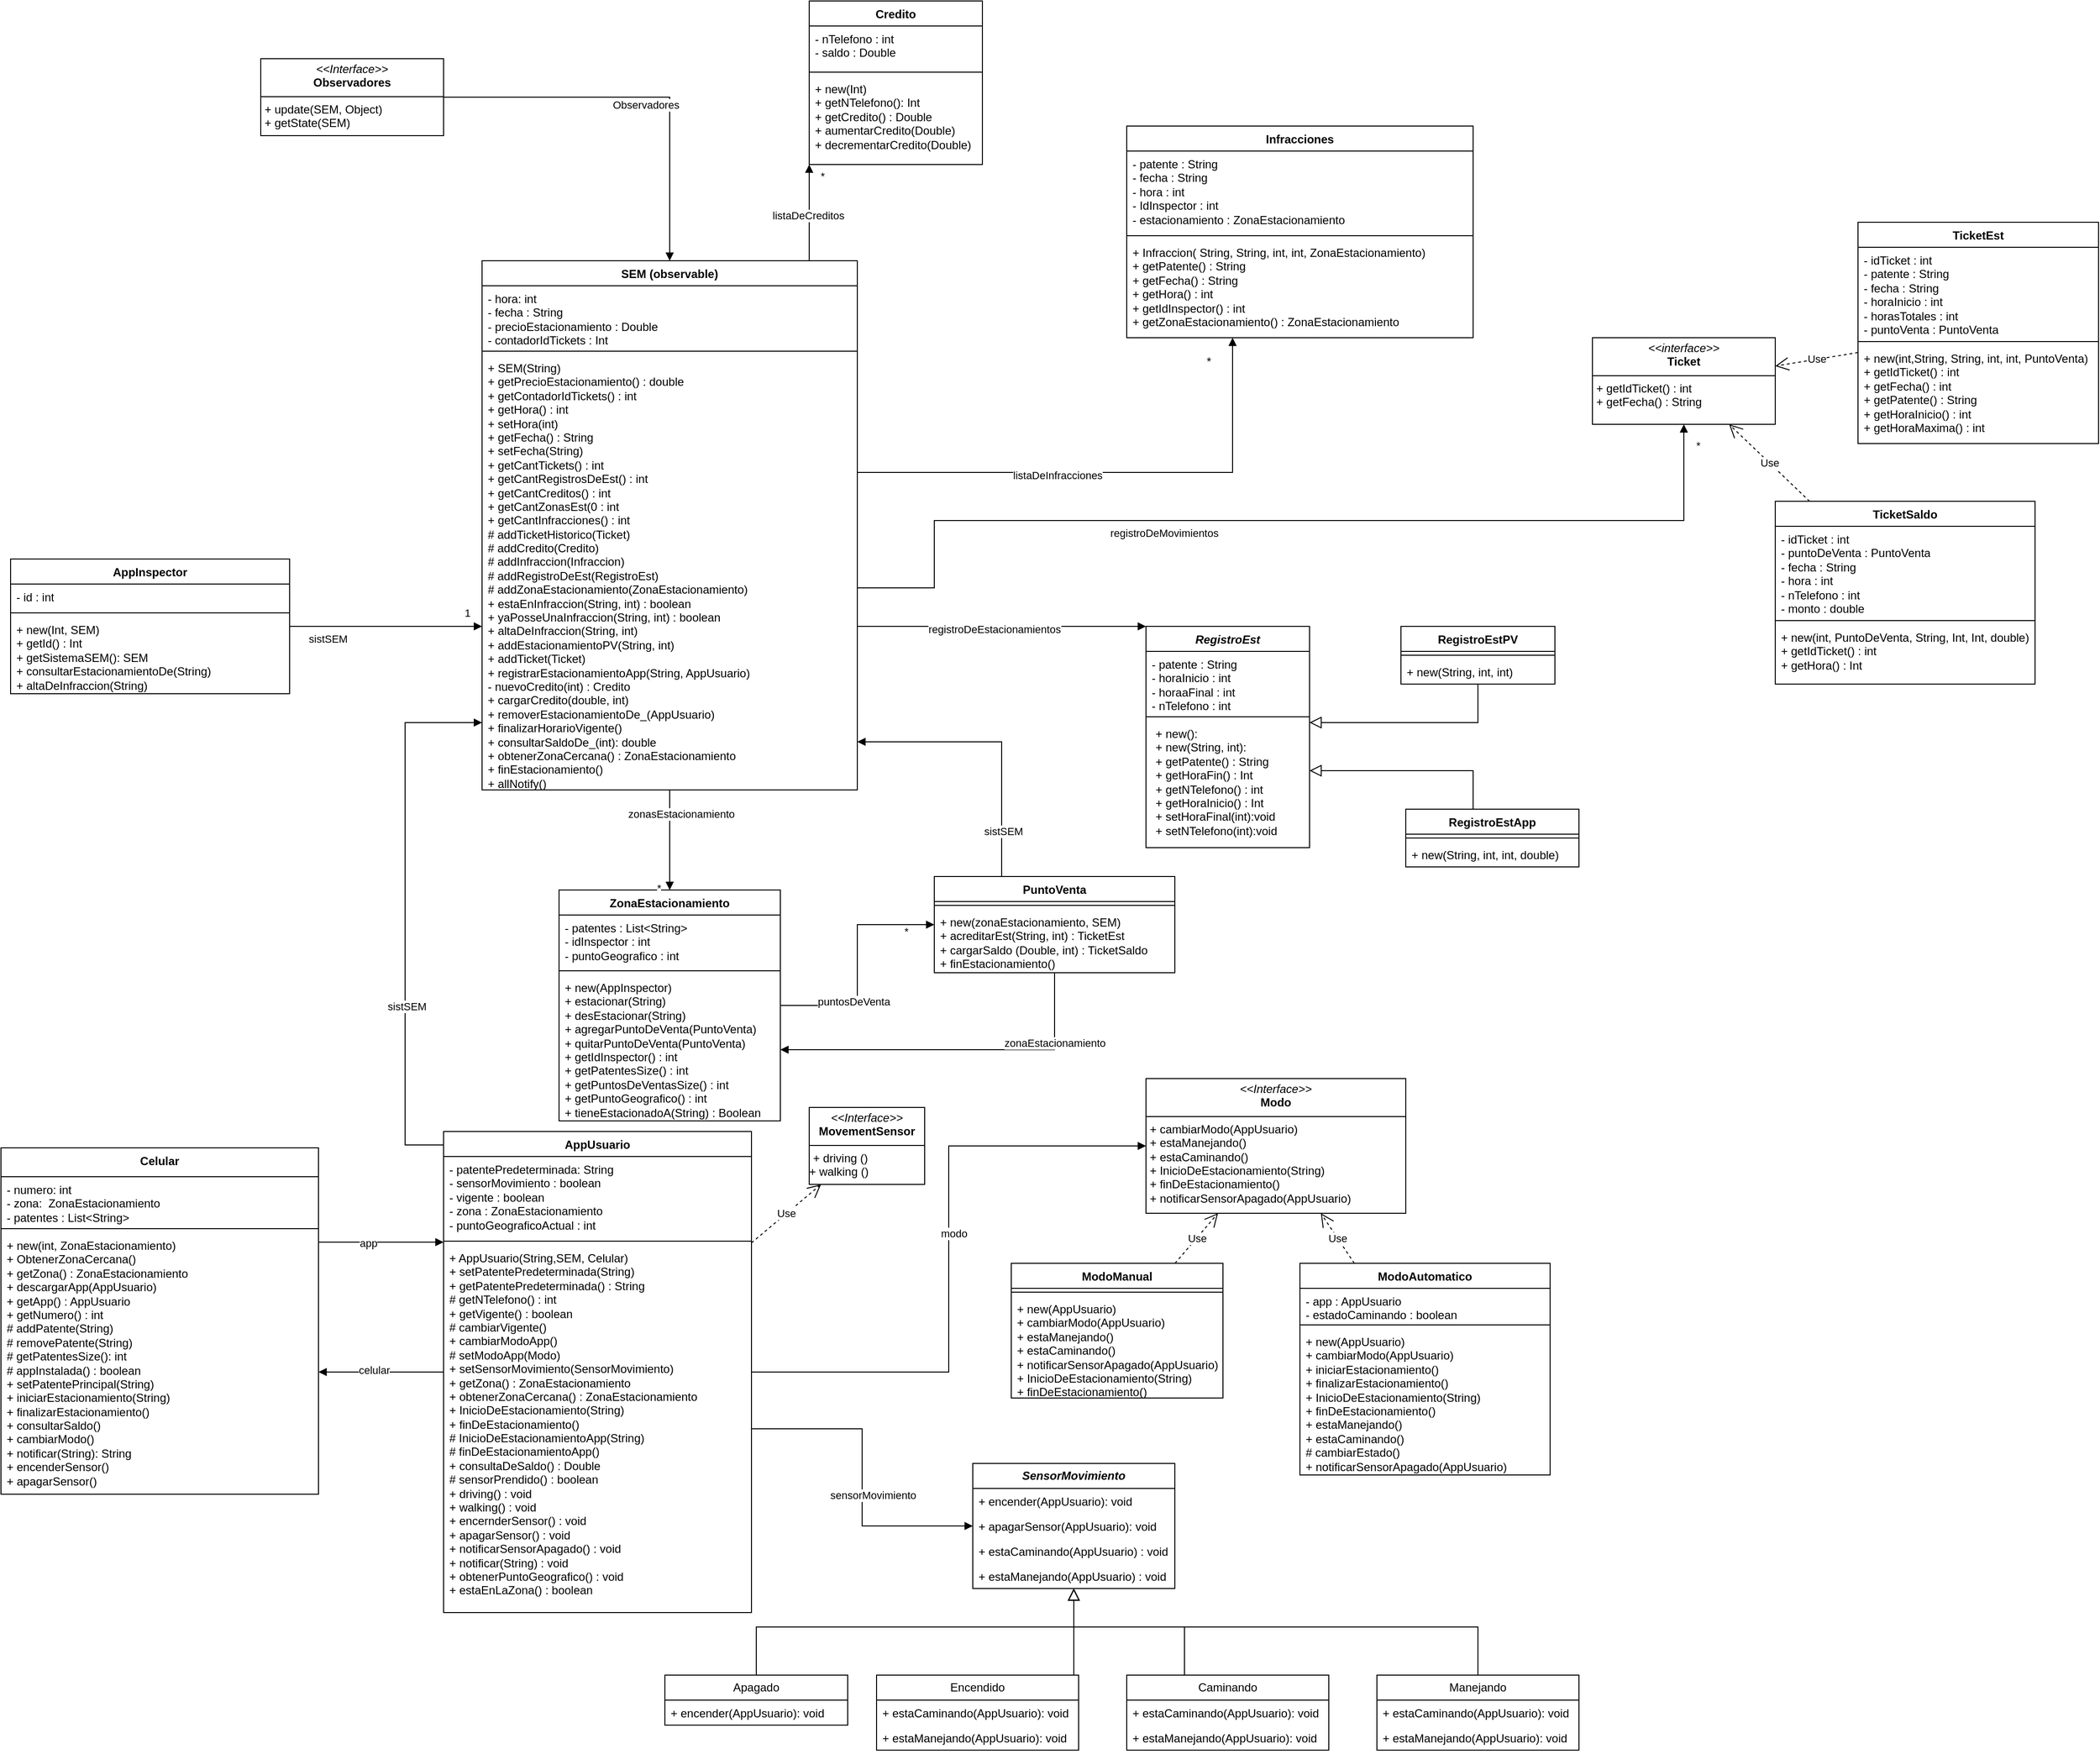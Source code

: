 <mxfile version="24.6.4" type="device">
  <diagram name="Página-1" id="9LgMjCHWUezpooN6W7IV">
    <mxGraphModel dx="838" dy="1582" grid="1" gridSize="10" guides="1" tooltips="1" connect="1" arrows="1" fold="1" page="1" pageScale="1" pageWidth="827" pageHeight="1169" math="0" shadow="0">
      <root>
        <mxCell id="0" />
        <mxCell id="1" parent="0" />
        <mxCell id="Hf4WoeYFId2QkuosLSl_-1" value="ZonaEstacionamiento" style="swimlane;fontStyle=1;align=center;verticalAlign=top;childLayout=stackLayout;horizontal=1;startSize=26;horizontalStack=0;resizeParent=1;resizeParentMax=0;resizeLast=0;collapsible=1;marginBottom=0;whiteSpace=wrap;html=1;" parent="1" vertex="1">
          <mxGeometry x="580" y="444" width="230" height="240" as="geometry">
            <mxRectangle x="590" y="444" width="160" height="30" as="alternateBounds" />
          </mxGeometry>
        </mxCell>
        <mxCell id="Hf4WoeYFId2QkuosLSl_-2" value="&lt;div&gt;&lt;span style=&quot;background-color: initial;&quot;&gt;- patentes : List&amp;lt;String&amp;gt;&amp;nbsp;&lt;/span&gt;&lt;br&gt;&lt;/div&gt;&lt;div&gt;&lt;span style=&quot;background-color: initial;&quot;&gt;- idInspector : int&lt;/span&gt;&lt;/div&gt;&lt;div&gt;&lt;span style=&quot;background-color: initial;&quot;&gt;- puntoGeografico : int&lt;/span&gt;&lt;/div&gt;" style="text;strokeColor=none;fillColor=none;align=left;verticalAlign=top;spacingLeft=4;spacingRight=4;overflow=hidden;rotatable=0;points=[[0,0.5],[1,0.5]];portConstraint=eastwest;whiteSpace=wrap;html=1;" parent="Hf4WoeYFId2QkuosLSl_-1" vertex="1">
          <mxGeometry y="26" width="230" height="54" as="geometry" />
        </mxCell>
        <mxCell id="Hf4WoeYFId2QkuosLSl_-3" value="" style="line;strokeWidth=1;fillColor=none;align=left;verticalAlign=middle;spacingTop=-1;spacingLeft=3;spacingRight=3;rotatable=0;labelPosition=right;points=[];portConstraint=eastwest;strokeColor=inherit;" parent="Hf4WoeYFId2QkuosLSl_-1" vertex="1">
          <mxGeometry y="80" width="230" height="8" as="geometry" />
        </mxCell>
        <mxCell id="Hf4WoeYFId2QkuosLSl_-4" value="&lt;div&gt;+ new(AppInspector)&lt;/div&gt;+ estacionar(String)&lt;div&gt;+ desEstacionar(String)&lt;/div&gt;&lt;div&gt;+ agregarPuntoDeVenta(PuntoVenta)&lt;/div&gt;&lt;div&gt;+ quitarPuntoDeVenta(PuntoVenta)&lt;/div&gt;&lt;div&gt;+ getIdInspector() : int&lt;/div&gt;&lt;div&gt;+ getPatentesSize() : int&lt;/div&gt;&lt;div&gt;+ getPuntosDeVentasSize() : int&lt;/div&gt;&lt;div&gt;+ getPuntoGeografico() : int&lt;/div&gt;&lt;div&gt;+ tieneEstacionadoA(String) : Boolean&amp;nbsp;&lt;/div&gt;" style="text;strokeColor=none;fillColor=none;align=left;verticalAlign=top;spacingLeft=4;spacingRight=4;overflow=hidden;rotatable=0;points=[[0,0.5],[1,0.5]];portConstraint=eastwest;whiteSpace=wrap;html=1;" parent="Hf4WoeYFId2QkuosLSl_-1" vertex="1">
          <mxGeometry y="88" width="230" height="152" as="geometry" />
        </mxCell>
        <mxCell id="Hf4WoeYFId2QkuosLSl_-5" value="PuntoVenta" style="swimlane;fontStyle=1;align=center;verticalAlign=top;childLayout=stackLayout;horizontal=1;startSize=26;horizontalStack=0;resizeParent=1;resizeParentMax=0;resizeLast=0;collapsible=1;marginBottom=0;whiteSpace=wrap;html=1;" parent="1" vertex="1">
          <mxGeometry x="970" y="430" width="250" height="100" as="geometry">
            <mxRectangle x="970" y="430" width="100" height="30" as="alternateBounds" />
          </mxGeometry>
        </mxCell>
        <mxCell id="Hf4WoeYFId2QkuosLSl_-6" value="" style="line;strokeWidth=1;fillColor=none;align=left;verticalAlign=middle;spacingTop=-1;spacingLeft=3;spacingRight=3;rotatable=0;labelPosition=right;points=[];portConstraint=eastwest;strokeColor=inherit;" parent="Hf4WoeYFId2QkuosLSl_-5" vertex="1">
          <mxGeometry y="26" width="250" height="8" as="geometry" />
        </mxCell>
        <mxCell id="Hf4WoeYFId2QkuosLSl_-7" value="&lt;div&gt;+ new(zonaEstacionamiento, SEM)&lt;/div&gt;+ acreditarEst(String, int) : TicketEst&lt;div&gt;+ cargarSaldo (Double, int) : TicketSaldo&lt;/div&gt;&lt;div&gt;+ finEstacionamiento()&lt;/div&gt;" style="text;strokeColor=none;fillColor=none;align=left;verticalAlign=top;spacingLeft=4;spacingRight=4;overflow=hidden;rotatable=0;points=[[0,0.5],[1,0.5]];portConstraint=eastwest;whiteSpace=wrap;html=1;" parent="Hf4WoeYFId2QkuosLSl_-5" vertex="1">
          <mxGeometry y="34" width="250" height="66" as="geometry" />
        </mxCell>
        <mxCell id="Hf4WoeYFId2QkuosLSl_-8" value="AppUsuario" style="swimlane;fontStyle=1;align=center;verticalAlign=top;childLayout=stackLayout;horizontal=1;startSize=26;horizontalStack=0;resizeParent=1;resizeParentMax=0;resizeLast=0;collapsible=1;marginBottom=0;whiteSpace=wrap;html=1;" parent="1" vertex="1">
          <mxGeometry x="460" y="695" width="320" height="500" as="geometry">
            <mxRectangle x="480" y="654" width="100" height="30" as="alternateBounds" />
          </mxGeometry>
        </mxCell>
        <mxCell id="Hf4WoeYFId2QkuosLSl_-9" value="&lt;div&gt;- patentePredeterminada: String&lt;/div&gt;&lt;div&gt;- sensorMovimiento : boolean&lt;/div&gt;&lt;div&gt;- vigente : boolean&lt;/div&gt;&lt;div&gt;- zona : ZonaEstacionamiento&lt;/div&gt;&lt;div&gt;- puntoGeograficoActual : int&lt;/div&gt;" style="text;strokeColor=none;fillColor=none;align=left;verticalAlign=top;spacingLeft=4;spacingRight=4;overflow=hidden;rotatable=0;points=[[0,0.5],[1,0.5]];portConstraint=eastwest;whiteSpace=wrap;html=1;" parent="Hf4WoeYFId2QkuosLSl_-8" vertex="1">
          <mxGeometry y="26" width="320" height="84" as="geometry" />
        </mxCell>
        <mxCell id="Hf4WoeYFId2QkuosLSl_-10" value="" style="line;strokeWidth=1;fillColor=none;align=left;verticalAlign=middle;spacingTop=-1;spacingLeft=3;spacingRight=3;rotatable=0;labelPosition=right;points=[];portConstraint=eastwest;strokeColor=inherit;" parent="Hf4WoeYFId2QkuosLSl_-8" vertex="1">
          <mxGeometry y="110" width="320" height="8" as="geometry" />
        </mxCell>
        <mxCell id="Hf4WoeYFId2QkuosLSl_-11" value="+ AppUsuario(String,SEM, Celular)&amp;nbsp;&lt;div&gt;&lt;div&gt;+ setPatentePredeterminada(String)&lt;/div&gt;&lt;div&gt;+ getPatentePredeterminada() : String&lt;/div&gt;&lt;div&gt;# getNTelefono() : int&amp;nbsp;&lt;/div&gt;&lt;div&gt;+ getVigente() : boolean&lt;/div&gt;&lt;div&gt;# cambiarVigente()&lt;/div&gt;&lt;div&gt;+ cambiarModoApp()&amp;nbsp;&lt;br&gt;&lt;/div&gt;&lt;div&gt;# setModoApp(Modo)&lt;/div&gt;&lt;div&gt;+ setSensorMovimiento(SensorMovimiento)&lt;/div&gt;&lt;div&gt;+ getZona() : ZonaEstacionamiento&lt;/div&gt;&lt;div&gt;+ obtenerZonaCercana() : ZonaEstacionamiento&lt;/div&gt;&lt;div&gt;+ InicioDeEstacionamiento(String)&lt;br&gt;+ finDeEstacionamiento()&amp;nbsp;&lt;/div&gt;&lt;div&gt;# InicioDeEstacionamientoApp(String)&lt;br&gt;# finDeEstacionamientoApp()&amp;nbsp;&lt;br&gt;&lt;div&gt;&lt;div&gt;+ consultaDeSaldo() : Double&lt;/div&gt;&lt;div&gt;# sensorPrendido() : boolean&lt;/div&gt;&lt;div&gt;+ driving() : void&lt;/div&gt;&lt;div&gt;+ walking() : void&lt;/div&gt;&lt;div&gt;+ encernderSensor() : void&lt;/div&gt;&lt;div&gt;+ apagarSensor() : void&lt;/div&gt;&lt;div&gt;+ notificarSensorApagado() : void&lt;/div&gt;&lt;div&gt;+ notificar(String) : void&amp;nbsp;&lt;/div&gt;&lt;div&gt;+ obtenerPuntoGeografico() : void&lt;/div&gt;&lt;div&gt;+ estaEnLaZona() : boolean&lt;/div&gt;&lt;div&gt;&lt;br&gt;&lt;/div&gt;&lt;div&gt;&lt;br&gt;&lt;/div&gt;&lt;/div&gt;&lt;/div&gt;&lt;/div&gt;" style="text;strokeColor=none;fillColor=none;align=left;verticalAlign=top;spacingLeft=4;spacingRight=4;overflow=hidden;rotatable=0;points=[[0,0.5],[1,0.5]];portConstraint=eastwest;whiteSpace=wrap;html=1;" parent="Hf4WoeYFId2QkuosLSl_-8" vertex="1">
          <mxGeometry y="118" width="320" height="382" as="geometry" />
        </mxCell>
        <mxCell id="Hf4WoeYFId2QkuosLSl_-12" value="SEM (observable)" style="swimlane;fontStyle=1;align=center;verticalAlign=top;childLayout=stackLayout;horizontal=1;startSize=26;horizontalStack=0;resizeParent=1;resizeParentMax=0;resizeLast=0;collapsible=1;marginBottom=0;whiteSpace=wrap;html=1;" parent="1" vertex="1">
          <mxGeometry x="500" y="-210" width="390" height="550" as="geometry" />
        </mxCell>
        <mxCell id="Hf4WoeYFId2QkuosLSl_-13" value="&lt;div&gt;&lt;span style=&quot;background-color: initial;&quot;&gt;- hora: int&lt;/span&gt;&lt;br&gt;&lt;/div&gt;&lt;div&gt;- fecha : String&lt;/div&gt;&lt;div&gt;- precioEstacionamiento : Double&lt;/div&gt;&lt;div&gt;- contadorIdTickets : Int&lt;/div&gt;&lt;div&gt;&amp;nbsp;&lt;/div&gt;&lt;div&gt;&lt;br&gt;&lt;/div&gt;&lt;div&gt;&lt;span style=&quot;background-color: initial;&quot;&gt;&lt;br&gt;&lt;/span&gt;&lt;br&gt;&lt;/div&gt;" style="text;strokeColor=none;fillColor=none;align=left;verticalAlign=top;spacingLeft=4;spacingRight=4;overflow=hidden;rotatable=0;points=[[0,0.5],[1,0.5]];portConstraint=eastwest;whiteSpace=wrap;html=1;" parent="Hf4WoeYFId2QkuosLSl_-12" vertex="1">
          <mxGeometry y="26" width="390" height="64" as="geometry" />
        </mxCell>
        <mxCell id="Hf4WoeYFId2QkuosLSl_-14" value="" style="line;strokeWidth=1;fillColor=none;align=left;verticalAlign=middle;spacingTop=-1;spacingLeft=3;spacingRight=3;rotatable=0;labelPosition=right;points=[];portConstraint=eastwest;strokeColor=inherit;" parent="Hf4WoeYFId2QkuosLSl_-12" vertex="1">
          <mxGeometry y="90" width="390" height="8" as="geometry" />
        </mxCell>
        <mxCell id="Hf4WoeYFId2QkuosLSl_-15" value="&lt;div&gt;+ SEM(String)&lt;/div&gt;&lt;div&gt;+ getPrecioEstacionamiento() : double&lt;/div&gt;&lt;div&gt;+ getContadorIdTickets() : int&lt;/div&gt;&lt;div&gt;+ getHora() : int&lt;/div&gt;&lt;div&gt;+ setHora(int)&lt;br&gt;&lt;/div&gt;&lt;div&gt;+ getFecha() : String&lt;/div&gt;&lt;div&gt;+ setFecha(String)&lt;/div&gt;&lt;div&gt;+ getCantTickets() : int&lt;/div&gt;&lt;div&gt;+ getCantRegistrosDeEst() : int&lt;/div&gt;&lt;div&gt;+ getCantCreditos() : int&lt;/div&gt;&lt;div&gt;+ getCantZonasEst(0 : int&lt;/div&gt;&lt;div&gt;+ getCantInfracciones() : int&lt;/div&gt;&lt;div&gt;# addTicketHistorico(Ticket)&lt;/div&gt;&lt;div&gt;# addCredito(Credito)&lt;/div&gt;&lt;div&gt;# addInfraccion(Infraccion)&lt;/div&gt;&lt;div&gt;# addRegistroDeEst(RegistroEst)&lt;/div&gt;&lt;div&gt;# addZonaEstacionamiento(ZonaEstacionamiento)&lt;/div&gt;&lt;div&gt;+ estaEnInfraccion(String, int) : boolean&lt;/div&gt;&lt;div&gt;+ yaPosseUnaInfraccion(String, int) : boolean&lt;/div&gt;&lt;div&gt;+ altaDeInfraccion(String, int)&lt;/div&gt;&lt;div&gt;+ addEstacionamientoPV(String, int)&lt;/div&gt;&lt;div&gt;+ addTicket(Ticket)&lt;/div&gt;&lt;div&gt;+ registrarEstacionamientoApp(String, AppUsuario)&lt;/div&gt;&lt;div&gt;- nuevoCredito(int) : Credito&lt;/div&gt;&lt;div&gt;+ cargarCredito(double, int)&lt;/div&gt;&lt;div&gt;+ removerEstacionamientoDe_(AppUsuario)&lt;/div&gt;&lt;div&gt;+ finalizarHorarioVigente()&lt;/div&gt;&lt;div&gt;+ consultarSaldoDe_(int): double&lt;/div&gt;&lt;div&gt;+ obtenerZonaCercana() : ZonaEstacionamiento&lt;/div&gt;&lt;div&gt;+ finEstacionamiento()&lt;/div&gt;&lt;div&gt;+ allNotify()&lt;/div&gt;" style="text;strokeColor=none;fillColor=none;align=left;verticalAlign=top;spacingLeft=4;spacingRight=4;overflow=hidden;rotatable=0;points=[[0,0.5],[1,0.5]];portConstraint=eastwest;whiteSpace=wrap;html=1;" parent="Hf4WoeYFId2QkuosLSl_-12" vertex="1">
          <mxGeometry y="98" width="390" height="452" as="geometry" />
        </mxCell>
        <mxCell id="Hf4WoeYFId2QkuosLSl_-16" value="Infracciones" style="swimlane;fontStyle=1;align=center;verticalAlign=top;childLayout=stackLayout;horizontal=1;startSize=26;horizontalStack=0;resizeParent=1;resizeParentMax=0;resizeLast=0;collapsible=1;marginBottom=0;whiteSpace=wrap;html=1;" parent="1" vertex="1">
          <mxGeometry x="1170" y="-350" width="360" height="220" as="geometry">
            <mxRectangle x="1061" y="-100" width="110" height="30" as="alternateBounds" />
          </mxGeometry>
        </mxCell>
        <mxCell id="Hf4WoeYFId2QkuosLSl_-17" value="&lt;div&gt;- patente : String&lt;/div&gt;&lt;div&gt;&lt;span style=&quot;background-color: initial;&quot;&gt;- fecha : String&amp;nbsp;&lt;/span&gt;&lt;/div&gt;&lt;div&gt;- hora : int&lt;/div&gt;&lt;div&gt;- IdInspector : int&lt;/div&gt;&lt;div&gt;- estacionamiento : ZonaEstacionamiento&lt;/div&gt;" style="text;strokeColor=none;fillColor=none;align=left;verticalAlign=top;spacingLeft=4;spacingRight=4;overflow=hidden;rotatable=0;points=[[0,0.5],[1,0.5]];portConstraint=eastwest;whiteSpace=wrap;html=1;" parent="Hf4WoeYFId2QkuosLSl_-16" vertex="1">
          <mxGeometry y="26" width="360" height="84" as="geometry" />
        </mxCell>
        <mxCell id="Hf4WoeYFId2QkuosLSl_-18" value="" style="line;strokeWidth=1;fillColor=none;align=left;verticalAlign=middle;spacingTop=-1;spacingLeft=3;spacingRight=3;rotatable=0;labelPosition=right;points=[];portConstraint=eastwest;strokeColor=inherit;" parent="Hf4WoeYFId2QkuosLSl_-16" vertex="1">
          <mxGeometry y="110" width="360" height="8" as="geometry" />
        </mxCell>
        <mxCell id="Hf4WoeYFId2QkuosLSl_-19" value="+ Infraccion( String, String, int, int, ZonaEstacionamiento)&lt;div&gt;+ getPatente() : String&lt;/div&gt;&lt;div&gt;+ getFecha() : String&lt;/div&gt;&lt;div&gt;+ getHora() : int&lt;/div&gt;&lt;div&gt;+ getIdInspector() : int&lt;/div&gt;&lt;div&gt;+ getZonaEstacionamiento() : ZonaEstacionamiento&lt;/div&gt;" style="text;strokeColor=none;fillColor=none;align=left;verticalAlign=top;spacingLeft=4;spacingRight=4;overflow=hidden;rotatable=0;points=[[0,0.5],[1,0.5]];portConstraint=eastwest;whiteSpace=wrap;html=1;" parent="Hf4WoeYFId2QkuosLSl_-16" vertex="1">
          <mxGeometry y="118" width="360" height="102" as="geometry" />
        </mxCell>
        <mxCell id="Hf4WoeYFId2QkuosLSl_-20" value="Celular" style="swimlane;fontStyle=1;align=center;verticalAlign=top;childLayout=stackLayout;horizontal=1;startSize=30;horizontalStack=0;resizeParent=1;resizeParentMax=0;resizeLast=0;collapsible=1;marginBottom=0;whiteSpace=wrap;html=1;" parent="1" vertex="1">
          <mxGeometry y="712" width="330" height="360" as="geometry">
            <mxRectangle y="712" width="80" height="30" as="alternateBounds" />
          </mxGeometry>
        </mxCell>
        <mxCell id="Hf4WoeYFId2QkuosLSl_-21" value="- numero: int&lt;div&gt;- zona:&amp;nbsp; ZonaEstacionamiento&lt;/div&gt;&lt;div&gt;- patentes : List&amp;lt;String&amp;gt;&lt;/div&gt;" style="text;strokeColor=none;fillColor=none;align=left;verticalAlign=top;spacingLeft=4;spacingRight=4;overflow=hidden;rotatable=0;points=[[0,0.5],[1,0.5]];portConstraint=eastwest;whiteSpace=wrap;html=1;" parent="Hf4WoeYFId2QkuosLSl_-20" vertex="1">
          <mxGeometry y="30" width="330" height="50" as="geometry" />
        </mxCell>
        <mxCell id="Hf4WoeYFId2QkuosLSl_-22" value="" style="line;strokeWidth=1;fillColor=none;align=left;verticalAlign=middle;spacingTop=-1;spacingLeft=3;spacingRight=3;rotatable=0;labelPosition=right;points=[];portConstraint=eastwest;strokeColor=inherit;" parent="Hf4WoeYFId2QkuosLSl_-20" vertex="1">
          <mxGeometry y="80" width="330" height="8" as="geometry" />
        </mxCell>
        <mxCell id="Hf4WoeYFId2QkuosLSl_-23" value="+ new(int, ZonaEstacionamiento)&lt;div&gt;+ ObtenerZonaCercana()&lt;/div&gt;&lt;div&gt;+ getZona() : ZonaEstacionamiento&lt;/div&gt;&lt;div&gt;+ descargarApp(AppUsuario)&lt;/div&gt;&lt;div&gt;+ getApp() : AppUsuario&lt;/div&gt;&lt;div&gt;+ getNumero() : int&lt;/div&gt;&lt;div&gt;# addPatente(String)&amp;nbsp;&lt;/div&gt;&lt;div&gt;# removePatente(String)&lt;/div&gt;&lt;div&gt;# getPatentesSize(): int&lt;/div&gt;&lt;div&gt;# appInstalada() : boolean&lt;/div&gt;&lt;div&gt;+ setPatentePrincipal(String)&lt;/div&gt;&lt;div&gt;+ iniciarEstacionamiento(String)&amp;nbsp;&lt;/div&gt;&lt;div&gt;+ finalizarEstacionamiento()&lt;/div&gt;&lt;div&gt;+ consultarSaldo()&lt;/div&gt;&lt;div&gt;+ cambiarModo()&lt;/div&gt;&lt;div&gt;+ notificar(String): String&lt;/div&gt;&lt;div&gt;+ encenderSensor()&lt;/div&gt;&lt;div&gt;+ apagarSensor()&lt;/div&gt;&lt;div&gt;&lt;br&gt;&lt;/div&gt;" style="text;strokeColor=none;fillColor=none;align=left;verticalAlign=top;spacingLeft=4;spacingRight=4;overflow=hidden;rotatable=0;points=[[0,0.5],[1,0.5]];portConstraint=eastwest;whiteSpace=wrap;html=1;" parent="Hf4WoeYFId2QkuosLSl_-20" vertex="1">
          <mxGeometry y="88" width="330" height="272" as="geometry" />
        </mxCell>
        <mxCell id="Hf4WoeYFId2QkuosLSl_-24" value="app" style="endArrow=block;endFill=1;html=1;edgeStyle=orthogonalEdgeStyle;align=left;verticalAlign=top;rounded=0;" parent="1" source="Hf4WoeYFId2QkuosLSl_-20" target="Hf4WoeYFId2QkuosLSl_-8" edge="1">
          <mxGeometry x="-0.375" y="12" relative="1" as="geometry">
            <mxPoint x="240" y="557" as="sourcePoint" />
            <mxPoint x="280" y="870" as="targetPoint" />
            <mxPoint as="offset" />
            <Array as="points">
              <mxPoint x="440" y="810" />
              <mxPoint x="440" y="810" />
            </Array>
          </mxGeometry>
        </mxCell>
        <mxCell id="Hf4WoeYFId2QkuosLSl_-25" value="ModoAutomatico" style="swimlane;fontStyle=1;align=center;verticalAlign=top;childLayout=stackLayout;horizontal=1;startSize=26;horizontalStack=0;resizeParent=1;resizeParentMax=0;resizeLast=0;collapsible=1;marginBottom=0;whiteSpace=wrap;html=1;" parent="1" vertex="1">
          <mxGeometry x="1350" y="832" width="260" height="220" as="geometry">
            <mxRectangle x="1270" y="940" width="130" height="30" as="alternateBounds" />
          </mxGeometry>
        </mxCell>
        <mxCell id="Hf4WoeYFId2QkuosLSl_-26" value="- app : AppUsuario&lt;div&gt;- estadoCaminando : boolean&lt;/div&gt;" style="text;strokeColor=none;fillColor=none;align=left;verticalAlign=top;spacingLeft=4;spacingRight=4;overflow=hidden;rotatable=0;points=[[0,0.5],[1,0.5]];portConstraint=eastwest;whiteSpace=wrap;html=1;" parent="Hf4WoeYFId2QkuosLSl_-25" vertex="1">
          <mxGeometry y="26" width="260" height="34" as="geometry" />
        </mxCell>
        <mxCell id="Hf4WoeYFId2QkuosLSl_-27" value="" style="line;strokeWidth=1;fillColor=none;align=left;verticalAlign=middle;spacingTop=-1;spacingLeft=3;spacingRight=3;rotatable=0;labelPosition=right;points=[];portConstraint=eastwest;strokeColor=inherit;" parent="Hf4WoeYFId2QkuosLSl_-25" vertex="1">
          <mxGeometry y="60" width="260" height="8" as="geometry" />
        </mxCell>
        <mxCell id="Hf4WoeYFId2QkuosLSl_-28" value="&lt;div&gt;+ new(AppUsuario)&lt;/div&gt;+ cambiarModo(AppUsuario)&lt;div&gt;+ iniciarEstacionamiento()&lt;/div&gt;&lt;div&gt;+ finalizarEstacionamiento()&lt;/div&gt;&lt;div&gt;+ InicioDeEstacionamiento(String)&lt;br&gt;+ finDeEstacionamiento()&amp;nbsp;&lt;br&gt;&lt;/div&gt;&lt;div&gt;+ estaManejando()&lt;/div&gt;&lt;div&gt;+ estaCaminando()&lt;/div&gt;&lt;div&gt;# cambiarEstado()&lt;/div&gt;&lt;div&gt;+ notificarSensorApagado(AppUsuario)&lt;/div&gt;" style="text;strokeColor=none;fillColor=none;align=left;verticalAlign=top;spacingLeft=4;spacingRight=4;overflow=hidden;rotatable=0;points=[[0,0.5],[1,0.5]];portConstraint=eastwest;whiteSpace=wrap;html=1;" parent="Hf4WoeYFId2QkuosLSl_-25" vertex="1">
          <mxGeometry y="68" width="260" height="152" as="geometry" />
        </mxCell>
        <mxCell id="Hf4WoeYFId2QkuosLSl_-29" value="ModoManual" style="swimlane;fontStyle=1;align=center;verticalAlign=top;childLayout=stackLayout;horizontal=1;startSize=26;horizontalStack=0;resizeParent=1;resizeParentMax=0;resizeLast=0;collapsible=1;marginBottom=0;whiteSpace=wrap;html=1;" parent="1" vertex="1">
          <mxGeometry x="1050" y="832" width="220" height="140" as="geometry">
            <mxRectangle x="1010" y="940" width="110" height="30" as="alternateBounds" />
          </mxGeometry>
        </mxCell>
        <mxCell id="Hf4WoeYFId2QkuosLSl_-30" value="" style="line;strokeWidth=1;fillColor=none;align=left;verticalAlign=middle;spacingTop=-1;spacingLeft=3;spacingRight=3;rotatable=0;labelPosition=right;points=[];portConstraint=eastwest;strokeColor=inherit;" parent="Hf4WoeYFId2QkuosLSl_-29" vertex="1">
          <mxGeometry y="26" width="220" height="8" as="geometry" />
        </mxCell>
        <mxCell id="Hf4WoeYFId2QkuosLSl_-31" value="&lt;div&gt;+ new(AppUsuario)&lt;/div&gt;+ cambiarModo(AppUsuario)&amp;nbsp;&lt;div&gt;+ estaManejando()&lt;/div&gt;&lt;div&gt;+ estaCaminando()&lt;/div&gt;&lt;div&gt;+ notificarSensorApagado(AppUsuario)&lt;/div&gt;&lt;div&gt;+ InicioDeEstacionamiento(String)&lt;br&gt;+ finDeEstacionamiento()&amp;nbsp;&lt;br&gt;&lt;/div&gt;&lt;div&gt;&lt;br&gt;&lt;/div&gt;" style="text;strokeColor=none;fillColor=none;align=left;verticalAlign=top;spacingLeft=4;spacingRight=4;overflow=hidden;rotatable=0;points=[[0,0.5],[1,0.5]];portConstraint=eastwest;whiteSpace=wrap;html=1;" parent="Hf4WoeYFId2QkuosLSl_-29" vertex="1">
          <mxGeometry y="34" width="220" height="106" as="geometry" />
        </mxCell>
        <mxCell id="Hf4WoeYFId2QkuosLSl_-32" value="Use" style="endArrow=open;endSize=12;dashed=1;html=1;rounded=0;" parent="1" source="Hf4WoeYFId2QkuosLSl_-25" target="Hf4WoeYFId2QkuosLSl_-75" edge="1">
          <mxGeometry width="160" relative="1" as="geometry">
            <mxPoint x="890" y="900" as="sourcePoint" />
            <mxPoint x="1030" y="724.1" as="targetPoint" />
          </mxGeometry>
        </mxCell>
        <mxCell id="Hf4WoeYFId2QkuosLSl_-33" value="Use" style="endArrow=open;endSize=12;dashed=1;html=1;rounded=0;" parent="1" source="Hf4WoeYFId2QkuosLSl_-29" target="Hf4WoeYFId2QkuosLSl_-75" edge="1">
          <mxGeometry width="160" relative="1" as="geometry">
            <mxPoint x="1080" y="845" as="sourcePoint" />
            <mxPoint x="1006.667" y="770" as="targetPoint" />
          </mxGeometry>
        </mxCell>
        <mxCell id="Hf4WoeYFId2QkuosLSl_-34" value="modo" style="endArrow=block;endFill=1;html=1;edgeStyle=orthogonalEdgeStyle;align=left;verticalAlign=top;rounded=0;" parent="1" source="Hf4WoeYFId2QkuosLSl_-8" target="Hf4WoeYFId2QkuosLSl_-75" edge="1">
          <mxGeometry x="0.122" y="10" relative="1" as="geometry">
            <mxPoint x="540" y="968.25" as="sourcePoint" />
            <mxPoint x="975" y="720" as="targetPoint" />
            <mxPoint as="offset" />
          </mxGeometry>
        </mxCell>
        <mxCell id="Hf4WoeYFId2QkuosLSl_-35" value="AppInspector" style="swimlane;fontStyle=1;align=center;verticalAlign=top;childLayout=stackLayout;horizontal=1;startSize=26;horizontalStack=0;resizeParent=1;resizeParentMax=0;resizeLast=0;collapsible=1;marginBottom=0;whiteSpace=wrap;html=1;" parent="1" vertex="1">
          <mxGeometry x="10" y="100" width="290" height="140" as="geometry">
            <mxRectangle x="10" y="100" width="110" height="30" as="alternateBounds" />
          </mxGeometry>
        </mxCell>
        <mxCell id="Hf4WoeYFId2QkuosLSl_-36" value="- id : int" style="text;strokeColor=none;fillColor=none;align=left;verticalAlign=top;spacingLeft=4;spacingRight=4;overflow=hidden;rotatable=0;points=[[0,0.5],[1,0.5]];portConstraint=eastwest;whiteSpace=wrap;html=1;" parent="Hf4WoeYFId2QkuosLSl_-35" vertex="1">
          <mxGeometry y="26" width="290" height="26" as="geometry" />
        </mxCell>
        <mxCell id="Hf4WoeYFId2QkuosLSl_-37" value="" style="line;strokeWidth=1;fillColor=none;align=left;verticalAlign=middle;spacingTop=-1;spacingLeft=3;spacingRight=3;rotatable=0;labelPosition=right;points=[];portConstraint=eastwest;strokeColor=inherit;" parent="Hf4WoeYFId2QkuosLSl_-35" vertex="1">
          <mxGeometry y="52" width="290" height="8" as="geometry" />
        </mxCell>
        <mxCell id="Hf4WoeYFId2QkuosLSl_-38" value="&lt;div&gt;+ new(Int, SEM)&lt;/div&gt;&lt;div&gt;+ getId() : Int&lt;/div&gt;&lt;div&gt;+ getSistemaSEM(): SEM&amp;nbsp;&lt;/div&gt;+ consultarEstacionamientoDe(String)&lt;div&gt;+ altaDeInfraccion(String)&lt;/div&gt;" style="text;strokeColor=none;fillColor=none;align=left;verticalAlign=top;spacingLeft=4;spacingRight=4;overflow=hidden;rotatable=0;points=[[0,0.5],[1,0.5]];portConstraint=eastwest;whiteSpace=wrap;html=1;" parent="Hf4WoeYFId2QkuosLSl_-35" vertex="1">
          <mxGeometry y="60" width="290" height="80" as="geometry" />
        </mxCell>
        <mxCell id="Hf4WoeYFId2QkuosLSl_-39" value="puntosDeVenta" style="endArrow=block;endFill=1;html=1;edgeStyle=orthogonalEdgeStyle;align=left;verticalAlign=top;rounded=0;" parent="1" source="Hf4WoeYFId2QkuosLSl_-1" target="Hf4WoeYFId2QkuosLSl_-5" edge="1">
          <mxGeometry x="-0.701" y="17" relative="1" as="geometry">
            <mxPoint x="870" y="450" as="sourcePoint" />
            <mxPoint x="1030" y="450" as="targetPoint" />
            <mxPoint as="offset" />
          </mxGeometry>
        </mxCell>
        <mxCell id="Hf4WoeYFId2QkuosLSl_-40" value="*" style="edgeLabel;resizable=0;html=1;align=left;verticalAlign=bottom;" parent="Hf4WoeYFId2QkuosLSl_-39" connectable="0" vertex="1">
          <mxGeometry x="-1" relative="1" as="geometry">
            <mxPoint x="127" y="-69" as="offset" />
          </mxGeometry>
        </mxCell>
        <mxCell id="Hf4WoeYFId2QkuosLSl_-41" value="sistSEM" style="endArrow=block;endFill=1;html=1;edgeStyle=orthogonalEdgeStyle;align=left;verticalAlign=top;rounded=0;" parent="1" source="Hf4WoeYFId2QkuosLSl_-35" target="Hf4WoeYFId2QkuosLSl_-12" edge="1">
          <mxGeometry x="-0.818" relative="1" as="geometry">
            <mxPoint x="300" y="400" as="sourcePoint" />
            <mxPoint x="340" y="330" as="targetPoint" />
            <Array as="points">
              <mxPoint x="420" y="170" />
              <mxPoint x="420" y="170" />
            </Array>
            <mxPoint as="offset" />
          </mxGeometry>
        </mxCell>
        <mxCell id="Hf4WoeYFId2QkuosLSl_-42" value="1" style="edgeLabel;resizable=0;html=1;align=left;verticalAlign=bottom;" parent="Hf4WoeYFId2QkuosLSl_-41" connectable="0" vertex="1">
          <mxGeometry x="-1" relative="1" as="geometry">
            <mxPoint x="180" y="-6" as="offset" />
          </mxGeometry>
        </mxCell>
        <mxCell id="Hf4WoeYFId2QkuosLSl_-43" value="registroDeMovimientos" style="endArrow=block;endFill=1;html=1;edgeStyle=orthogonalEdgeStyle;align=left;verticalAlign=top;rounded=0;" parent="1" source="Hf4WoeYFId2QkuosLSl_-12" target="Hf4WoeYFId2QkuosLSl_-59" edge="1">
          <mxGeometry x="-0.358" relative="1" as="geometry">
            <mxPoint x="820" y="420" as="sourcePoint" />
            <mxPoint x="1075" y="287" as="targetPoint" />
            <Array as="points">
              <mxPoint x="970" y="130" />
              <mxPoint x="970" y="60" />
            </Array>
            <mxPoint as="offset" />
          </mxGeometry>
        </mxCell>
        <mxCell id="Hf4WoeYFId2QkuosLSl_-44" value="*" style="edgeLabel;resizable=0;html=1;align=left;verticalAlign=bottom;" parent="Hf4WoeYFId2QkuosLSl_-43" connectable="0" vertex="1">
          <mxGeometry x="-1" relative="1" as="geometry">
            <mxPoint x="870" y="-140" as="offset" />
          </mxGeometry>
        </mxCell>
        <mxCell id="Hf4WoeYFId2QkuosLSl_-45" value="sistSEM" style="endArrow=block;endFill=1;html=1;edgeStyle=orthogonalEdgeStyle;align=left;verticalAlign=top;rounded=0;" parent="1" source="Hf4WoeYFId2QkuosLSl_-8" target="Hf4WoeYFId2QkuosLSl_-12" edge="1">
          <mxGeometry x="-0.296" y="20" relative="1" as="geometry">
            <mxPoint x="390" y="699" as="sourcePoint" />
            <mxPoint x="490" y="349" as="targetPoint" />
            <Array as="points">
              <mxPoint x="420" y="709" />
              <mxPoint x="420" y="270" />
            </Array>
            <mxPoint as="offset" />
          </mxGeometry>
        </mxCell>
        <mxCell id="Hf4WoeYFId2QkuosLSl_-46" value="zonasEstacionamiento" style="endArrow=block;endFill=1;html=1;edgeStyle=orthogonalEdgeStyle;align=left;verticalAlign=top;rounded=0;" parent="1" source="Hf4WoeYFId2QkuosLSl_-12" target="Hf4WoeYFId2QkuosLSl_-1" edge="1">
          <mxGeometry x="-0.77" y="-45" relative="1" as="geometry">
            <mxPoint x="1100" y="370" as="sourcePoint" />
            <mxPoint x="1260" y="370" as="targetPoint" />
            <mxPoint as="offset" />
          </mxGeometry>
        </mxCell>
        <mxCell id="Hf4WoeYFId2QkuosLSl_-47" value="*" style="edgeLabel;resizable=0;html=1;align=left;verticalAlign=bottom;" parent="Hf4WoeYFId2QkuosLSl_-46" connectable="0" vertex="1">
          <mxGeometry x="-1" relative="1" as="geometry">
            <mxPoint x="-15" y="110" as="offset" />
          </mxGeometry>
        </mxCell>
        <mxCell id="Hf4WoeYFId2QkuosLSl_-48" value="sistSEM" style="endArrow=block;endFill=1;html=1;edgeStyle=orthogonalEdgeStyle;align=left;verticalAlign=top;rounded=0;" parent="1" source="Hf4WoeYFId2QkuosLSl_-5" target="Hf4WoeYFId2QkuosLSl_-12" edge="1">
          <mxGeometry x="-0.583" y="20" relative="1" as="geometry">
            <mxPoint x="1050" y="370" as="sourcePoint" />
            <mxPoint x="1210" y="370" as="targetPoint" />
            <Array as="points">
              <mxPoint x="1040" y="290" />
            </Array>
            <mxPoint as="offset" />
          </mxGeometry>
        </mxCell>
        <mxCell id="Hf4WoeYFId2QkuosLSl_-49" value="zonaEstacionamiento" style="endArrow=block;endFill=1;html=1;edgeStyle=orthogonalEdgeStyle;align=left;verticalAlign=top;rounded=0;" parent="1" source="Hf4WoeYFId2QkuosLSl_-5" target="Hf4WoeYFId2QkuosLSl_-1" edge="1">
          <mxGeometry x="-0.265" y="-20" relative="1" as="geometry">
            <mxPoint x="870" y="640" as="sourcePoint" />
            <mxPoint x="1030" y="640" as="targetPoint" />
            <Array as="points">
              <mxPoint x="1095" y="610" />
            </Array>
            <mxPoint as="offset" />
          </mxGeometry>
        </mxCell>
        <mxCell id="Hf4WoeYFId2QkuosLSl_-50" value="TicketSaldo" style="swimlane;fontStyle=1;align=center;verticalAlign=top;childLayout=stackLayout;horizontal=1;startSize=26;horizontalStack=0;resizeParent=1;resizeParentMax=0;resizeLast=0;collapsible=1;marginBottom=0;whiteSpace=wrap;html=1;" parent="1" vertex="1">
          <mxGeometry x="1844" y="40" width="270" height="190" as="geometry">
            <mxRectangle x="1840" y="190" width="100" height="30" as="alternateBounds" />
          </mxGeometry>
        </mxCell>
        <mxCell id="Hf4WoeYFId2QkuosLSl_-51" value="- idTicket : int&lt;br&gt;- puntoDeVenta : PuntoVenta&lt;br&gt;&lt;div&gt;- fecha : String&lt;br&gt;- hora : int&lt;/div&gt;&lt;div&gt;- nTelefono : int&amp;nbsp;&lt;/div&gt;&lt;div&gt;- monto : double&lt;/div&gt;" style="text;strokeColor=none;fillColor=none;align=left;verticalAlign=top;spacingLeft=4;spacingRight=4;overflow=hidden;rotatable=0;points=[[0,0.5],[1,0.5]];portConstraint=eastwest;whiteSpace=wrap;html=1;" parent="Hf4WoeYFId2QkuosLSl_-50" vertex="1">
          <mxGeometry y="26" width="270" height="94" as="geometry" />
        </mxCell>
        <mxCell id="Hf4WoeYFId2QkuosLSl_-52" value="" style="line;strokeWidth=1;fillColor=none;align=left;verticalAlign=middle;spacingTop=-1;spacingLeft=3;spacingRight=3;rotatable=0;labelPosition=right;points=[];portConstraint=eastwest;strokeColor=inherit;" parent="Hf4WoeYFId2QkuosLSl_-50" vertex="1">
          <mxGeometry y="120" width="270" height="8" as="geometry" />
        </mxCell>
        <mxCell id="Hf4WoeYFId2QkuosLSl_-53" value="+ new(int, PuntoDeVenta, String, Int, Int, double)&lt;div&gt;+ getIdTicket() : int&lt;/div&gt;&lt;div&gt;+ getHora() : Int&lt;/div&gt;" style="text;strokeColor=none;fillColor=none;align=left;verticalAlign=top;spacingLeft=4;spacingRight=4;overflow=hidden;rotatable=0;points=[[0,0.5],[1,0.5]];portConstraint=eastwest;whiteSpace=wrap;html=1;" parent="Hf4WoeYFId2QkuosLSl_-50" vertex="1">
          <mxGeometry y="128" width="270" height="62" as="geometry" />
        </mxCell>
        <mxCell id="Hf4WoeYFId2QkuosLSl_-54" value="Credito" style="swimlane;fontStyle=1;align=center;verticalAlign=top;childLayout=stackLayout;horizontal=1;startSize=26;horizontalStack=0;resizeParent=1;resizeParentMax=0;resizeLast=0;collapsible=1;marginBottom=0;whiteSpace=wrap;html=1;" parent="1" vertex="1">
          <mxGeometry x="840" y="-480" width="180" height="170" as="geometry">
            <mxRectangle x="827" y="-330" width="80" height="30" as="alternateBounds" />
          </mxGeometry>
        </mxCell>
        <mxCell id="Hf4WoeYFId2QkuosLSl_-55" value="- nTelefono : int&lt;div&gt;- saldo : Double&lt;/div&gt;" style="text;strokeColor=none;fillColor=none;align=left;verticalAlign=top;spacingLeft=4;spacingRight=4;overflow=hidden;rotatable=0;points=[[0,0.5],[1,0.5]];portConstraint=eastwest;whiteSpace=wrap;html=1;" parent="Hf4WoeYFId2QkuosLSl_-54" vertex="1">
          <mxGeometry y="26" width="180" height="44" as="geometry" />
        </mxCell>
        <mxCell id="Hf4WoeYFId2QkuosLSl_-56" value="" style="line;strokeWidth=1;fillColor=none;align=left;verticalAlign=middle;spacingTop=-1;spacingLeft=3;spacingRight=3;rotatable=0;labelPosition=right;points=[];portConstraint=eastwest;strokeColor=inherit;" parent="Hf4WoeYFId2QkuosLSl_-54" vertex="1">
          <mxGeometry y="70" width="180" height="8" as="geometry" />
        </mxCell>
        <mxCell id="Hf4WoeYFId2QkuosLSl_-57" value="&lt;div&gt;+ new(Int)&lt;/div&gt;&lt;div&gt;+ getNTelefono(): Int&lt;br&gt;&lt;/div&gt;+ getCredito() : Double&lt;div&gt;&lt;div&gt;+ aumentarCredito(Double)&lt;/div&gt;&lt;div&gt;+ decrementarCredito(Double)&amp;nbsp;&lt;/div&gt;&lt;/div&gt;" style="text;strokeColor=none;fillColor=none;align=left;verticalAlign=top;spacingLeft=4;spacingRight=4;overflow=hidden;rotatable=0;points=[[0,0.5],[1,0.5]];portConstraint=eastwest;whiteSpace=wrap;html=1;" parent="Hf4WoeYFId2QkuosLSl_-54" vertex="1">
          <mxGeometry y="78" width="180" height="92" as="geometry" />
        </mxCell>
        <mxCell id="Hf4WoeYFId2QkuosLSl_-58" value="celular" style="endArrow=block;endFill=1;html=1;edgeStyle=orthogonalEdgeStyle;align=left;verticalAlign=top;rounded=0;" parent="1" source="Hf4WoeYFId2QkuosLSl_-8" target="Hf4WoeYFId2QkuosLSl_-20" edge="1">
          <mxGeometry x="0.385" y="-15" relative="1" as="geometry">
            <mxPoint x="340" y="930" as="sourcePoint" />
            <mxPoint x="500" y="930" as="targetPoint" />
            <Array as="points">
              <mxPoint x="640" y="1010" />
              <mxPoint x="225" y="1010" />
            </Array>
            <mxPoint as="offset" />
          </mxGeometry>
        </mxCell>
        <mxCell id="Hf4WoeYFId2QkuosLSl_-59" value="&lt;p style=&quot;margin:0px;margin-top:4px;text-align:center;&quot;&gt;&lt;i&gt;&amp;lt;&amp;lt;interface&amp;gt;&amp;gt;&lt;/i&gt;&lt;br&gt;&lt;b&gt;Ticket&lt;/b&gt;&lt;/p&gt;&lt;hr size=&quot;1&quot; style=&quot;border-style:solid;&quot;&gt;&lt;p style=&quot;margin:0px;margin-left:4px;&quot;&gt;+ getIdTicket() : int&lt;br&gt;&lt;/p&gt;&lt;p style=&quot;margin:0px;margin-left:4px;&quot;&gt;+ getFecha() : String&lt;/p&gt;" style="verticalAlign=top;align=left;overflow=fill;html=1;whiteSpace=wrap;" parent="1" vertex="1">
          <mxGeometry x="1654" y="-130" width="190" height="90" as="geometry" />
        </mxCell>
        <mxCell id="Hf4WoeYFId2QkuosLSl_-60" value="Use" style="endArrow=open;endSize=12;dashed=1;html=1;rounded=0;" parent="1" source="Hf4WoeYFId2QkuosLSl_-66" target="Hf4WoeYFId2QkuosLSl_-59" edge="1">
          <mxGeometry width="160" relative="1" as="geometry">
            <mxPoint x="1602.778" y="170.0" as="sourcePoint" />
            <mxPoint x="1850" y="230" as="targetPoint" />
          </mxGeometry>
        </mxCell>
        <mxCell id="Hf4WoeYFId2QkuosLSl_-61" value="Use" style="endArrow=open;endSize=12;dashed=1;html=1;rounded=0;" parent="1" source="Hf4WoeYFId2QkuosLSl_-50" target="Hf4WoeYFId2QkuosLSl_-59" edge="1">
          <mxGeometry width="160" relative="1" as="geometry">
            <mxPoint x="1660" y="220" as="sourcePoint" />
            <mxPoint x="1820" y="220" as="targetPoint" />
          </mxGeometry>
        </mxCell>
        <mxCell id="Hf4WoeYFId2QkuosLSl_-62" value="registroDeEstacionamientos" style="endArrow=block;endFill=1;html=1;edgeStyle=orthogonalEdgeStyle;align=left;verticalAlign=top;rounded=0;" parent="1" source="Hf4WoeYFId2QkuosLSl_-12" target="Hf4WoeYFId2QkuosLSl_-71" edge="1">
          <mxGeometry x="-0.522" y="10" relative="1" as="geometry">
            <mxPoint x="1040" y="280" as="sourcePoint" />
            <mxPoint x="1430" y="239.957" as="targetPoint" />
            <Array as="points">
              <mxPoint x="1310" y="240" />
            </Array>
            <mxPoint as="offset" />
          </mxGeometry>
        </mxCell>
        <mxCell id="Hf4WoeYFId2QkuosLSl_-63" value="*" style="edgeLabel;resizable=0;html=1;align=left;verticalAlign=bottom;" parent="Hf4WoeYFId2QkuosLSl_-62" connectable="0" vertex="1">
          <mxGeometry x="-1" relative="1" as="geometry">
            <mxPoint x="400" y="30" as="offset" />
          </mxGeometry>
        </mxCell>
        <mxCell id="Hf4WoeYFId2QkuosLSl_-64" value="listaDeCreditos" style="endArrow=block;endFill=1;html=1;edgeStyle=orthogonalEdgeStyle;align=left;verticalAlign=top;rounded=0;" parent="1" source="Hf4WoeYFId2QkuosLSl_-12" target="Hf4WoeYFId2QkuosLSl_-54" edge="1">
          <mxGeometry x="0.2" y="40" relative="1" as="geometry">
            <mxPoint x="610" y="-70" as="sourcePoint" />
            <mxPoint x="770" y="-70" as="targetPoint" />
            <Array as="points">
              <mxPoint x="790" y="-70" />
              <mxPoint x="860" y="-70" />
            </Array>
            <mxPoint as="offset" />
          </mxGeometry>
        </mxCell>
        <mxCell id="Hf4WoeYFId2QkuosLSl_-65" value="*" style="edgeLabel;resizable=0;html=1;align=left;verticalAlign=bottom;" parent="Hf4WoeYFId2QkuosLSl_-64" connectable="0" vertex="1">
          <mxGeometry x="-1" relative="1" as="geometry">
            <mxPoint x="10" y="-80" as="offset" />
          </mxGeometry>
        </mxCell>
        <mxCell id="Hf4WoeYFId2QkuosLSl_-66" value="TicketEst" style="swimlane;fontStyle=1;align=center;verticalAlign=top;childLayout=stackLayout;horizontal=1;startSize=26;horizontalStack=0;resizeParent=1;resizeParentMax=0;resizeLast=0;collapsible=1;marginBottom=0;whiteSpace=wrap;html=1;" parent="1" vertex="1">
          <mxGeometry x="1930" y="-250" width="250" height="230" as="geometry">
            <mxRectangle x="1550" y="180" width="90" height="30" as="alternateBounds" />
          </mxGeometry>
        </mxCell>
        <mxCell id="Hf4WoeYFId2QkuosLSl_-67" value="&lt;div&gt;- idTicket : int&lt;br&gt;&lt;/div&gt;- patente : String&lt;div&gt;- fecha : String&lt;/div&gt;&lt;div&gt;- horaInicio : int&lt;/div&gt;&lt;div&gt;- horasTotales : int&lt;/div&gt;&lt;div&gt;- puntoVenta : PuntoVenta&lt;/div&gt;" style="text;strokeColor=none;fillColor=none;align=left;verticalAlign=top;spacingLeft=4;spacingRight=4;overflow=hidden;rotatable=0;points=[[0,0.5],[1,0.5]];portConstraint=eastwest;whiteSpace=wrap;html=1;" parent="Hf4WoeYFId2QkuosLSl_-66" vertex="1">
          <mxGeometry y="26" width="250" height="94" as="geometry" />
        </mxCell>
        <mxCell id="Hf4WoeYFId2QkuosLSl_-68" value="" style="line;strokeWidth=1;fillColor=none;align=left;verticalAlign=middle;spacingTop=-1;spacingLeft=3;spacingRight=3;rotatable=0;labelPosition=right;points=[];portConstraint=eastwest;strokeColor=inherit;" parent="Hf4WoeYFId2QkuosLSl_-66" vertex="1">
          <mxGeometry y="120" width="250" height="8" as="geometry" />
        </mxCell>
        <mxCell id="Hf4WoeYFId2QkuosLSl_-69" value="+ new(int,String, String, int, int, PuntoVenta)&lt;div&gt;+ getIdTicket() : int&lt;/div&gt;&lt;div&gt;+ getFecha() : int&lt;/div&gt;&lt;div&gt;+ getPatente() : String&lt;/div&gt;&lt;div&gt;+ getHoraInicio() : int&lt;/div&gt;&lt;div&gt;&lt;div&gt;+ getHoraMaxima() : int&lt;/div&gt;&lt;/div&gt;" style="text;strokeColor=none;fillColor=none;align=left;verticalAlign=top;spacingLeft=4;spacingRight=4;overflow=hidden;rotatable=0;points=[[0,0.5],[1,0.5]];portConstraint=eastwest;whiteSpace=wrap;html=1;" parent="Hf4WoeYFId2QkuosLSl_-66" vertex="1">
          <mxGeometry y="128" width="250" height="102" as="geometry" />
        </mxCell>
        <mxCell id="Hf4WoeYFId2QkuosLSl_-70" value="Use" style="endArrow=open;endSize=12;dashed=1;html=1;rounded=0;" parent="1" source="Hf4WoeYFId2QkuosLSl_-8" target="Hf4WoeYFId2QkuosLSl_-76" edge="1">
          <mxGeometry width="160" relative="1" as="geometry">
            <mxPoint x="110" y="1020" as="sourcePoint" />
            <mxPoint x="841.234" y="950" as="targetPoint" />
          </mxGeometry>
        </mxCell>
        <mxCell id="Hf4WoeYFId2QkuosLSl_-71" value="&lt;i&gt;RegistroEst&lt;/i&gt;" style="swimlane;fontStyle=1;align=center;verticalAlign=top;childLayout=stackLayout;horizontal=1;startSize=26;horizontalStack=0;resizeParent=1;resizeParentMax=0;resizeLast=0;collapsible=1;marginBottom=0;whiteSpace=wrap;html=1;" parent="1" vertex="1">
          <mxGeometry x="1190" y="170" width="170" height="230" as="geometry">
            <mxRectangle x="1260" y="280" width="100" height="30" as="alternateBounds" />
          </mxGeometry>
        </mxCell>
        <mxCell id="Hf4WoeYFId2QkuosLSl_-72" value="- patente : String&lt;div&gt;- horaInicio : int&lt;/div&gt;&lt;div&gt;- horaaFinal : int&lt;/div&gt;&lt;div&gt;- nTelefono : int&lt;/div&gt;" style="text;strokeColor=none;fillColor=none;align=left;verticalAlign=top;spacingLeft=4;spacingRight=4;overflow=hidden;rotatable=0;points=[[0,0.5],[1,0.5]];portConstraint=eastwest;whiteSpace=wrap;html=1;" parent="Hf4WoeYFId2QkuosLSl_-71" vertex="1">
          <mxGeometry y="26" width="170" height="64" as="geometry" />
        </mxCell>
        <mxCell id="Hf4WoeYFId2QkuosLSl_-73" value="" style="line;strokeWidth=1;fillColor=none;align=left;verticalAlign=middle;spacingTop=-1;spacingLeft=3;spacingRight=3;rotatable=0;labelPosition=right;points=[];portConstraint=eastwest;strokeColor=inherit;" parent="Hf4WoeYFId2QkuosLSl_-71" vertex="1">
          <mxGeometry y="90" width="170" height="8" as="geometry" />
        </mxCell>
        <mxCell id="Hf4WoeYFId2QkuosLSl_-74" value="&lt;p style=&quot;margin: 0px 0px 0px 4px;&quot;&gt;&lt;span style=&quot;background-color: initial;&quot;&gt;+ new():&lt;/span&gt;&lt;br&gt;&lt;/p&gt;&lt;p style=&quot;margin: 0px 0px 0px 4px;&quot;&gt;&lt;span style=&quot;background-color: initial;&quot;&gt;+ new(String, int):&lt;/span&gt;&lt;/p&gt;&lt;p style=&quot;margin: 0px 0px 0px 4px;&quot;&gt;+ getPatente() : String&lt;span style=&quot;background-color: initial;&quot;&gt;&lt;br&gt;&lt;/span&gt;&lt;/p&gt;&lt;p style=&quot;margin: 0px 0px 0px 4px;&quot;&gt;+ getHoraFin() : Int&lt;br&gt;&lt;/p&gt;&lt;p style=&quot;margin: 0px 0px 0px 4px;&quot;&gt;&lt;span style=&quot;background-color: initial;&quot;&gt;+ getNTelefono() : int&lt;/span&gt;&lt;br&gt;&lt;/p&gt;&lt;p style=&quot;margin: 0px 0px 0px 4px;&quot;&gt;+ getHoraInicio() : Int&lt;/p&gt;&lt;p style=&quot;margin: 0px 0px 0px 4px;&quot;&gt;+ setHoraFinal(int):void&amp;nbsp;&lt;/p&gt;&lt;p style=&quot;margin: 0px 0px 0px 4px;&quot;&gt;+ setNTelefono(int):void&lt;/p&gt;&lt;p style=&quot;margin: 0px 0px 0px 4px;&quot;&gt;&lt;br&gt;&lt;/p&gt;" style="text;strokeColor=none;fillColor=none;align=left;verticalAlign=top;spacingLeft=4;spacingRight=4;overflow=hidden;rotatable=0;points=[[0,0.5],[1,0.5]];portConstraint=eastwest;whiteSpace=wrap;html=1;" parent="Hf4WoeYFId2QkuosLSl_-71" vertex="1">
          <mxGeometry y="98" width="170" height="132" as="geometry" />
        </mxCell>
        <mxCell id="Hf4WoeYFId2QkuosLSl_-75" value="&lt;p style=&quot;margin:0px;margin-top:4px;text-align:center;&quot;&gt;&lt;i&gt;&amp;lt;&amp;lt;Interface&amp;gt;&amp;gt;&lt;/i&gt;&lt;br&gt;&lt;b&gt;Modo&lt;/b&gt;&lt;/p&gt;&lt;hr size=&quot;1&quot; style=&quot;border-style:solid;&quot;&gt;&lt;p style=&quot;margin:0px;margin-left:4px;&quot;&gt;+ cambiarModo(AppUsuario)&lt;br&gt;+ estaManejando()&lt;/p&gt;&lt;p style=&quot;margin:0px;margin-left:4px;&quot;&gt;+ estaCaminando()&lt;/p&gt;&lt;p style=&quot;margin:0px;margin-left:4px;&quot;&gt;+ InicioDeEstacionamiento(String)&lt;br&gt;+ finDeEstacionamiento()&amp;nbsp;&lt;br&gt;&lt;/p&gt;&lt;p style=&quot;margin:0px;margin-left:4px;&quot;&gt;+ notificarSensorApagado(AppUsuario)&lt;/p&gt;" style="verticalAlign=top;align=left;overflow=fill;html=1;whiteSpace=wrap;" parent="1" vertex="1">
          <mxGeometry x="1190" y="640" width="270" height="140" as="geometry" />
        </mxCell>
        <mxCell id="Hf4WoeYFId2QkuosLSl_-76" value="&lt;p style=&quot;margin:0px;margin-top:4px;text-align:center;&quot;&gt;&lt;i&gt;&amp;lt;&amp;lt;Interface&amp;gt;&amp;gt;&lt;/i&gt;&lt;br&gt;&lt;b&gt;MovementSensor&lt;/b&gt;&lt;/p&gt;&lt;hr size=&quot;1&quot; style=&quot;border-style:solid;&quot;&gt;&lt;p style=&quot;margin:0px;margin-left:4px;&quot;&gt;+ driving ()&amp;nbsp;&lt;/p&gt;&lt;div&gt;+ walking ()&amp;nbsp;&lt;/div&gt;" style="verticalAlign=top;align=left;overflow=fill;html=1;whiteSpace=wrap;" parent="1" vertex="1">
          <mxGeometry x="840" y="670" width="120" height="80" as="geometry" />
        </mxCell>
        <mxCell id="Hf4WoeYFId2QkuosLSl_-77" value="&lt;span style=&quot;text-align: center;&quot;&gt;listaDeInfracciones&lt;/span&gt;" style="endArrow=block;endFill=1;html=1;edgeStyle=orthogonalEdgeStyle;align=left;verticalAlign=top;rounded=0;" parent="1" source="Hf4WoeYFId2QkuosLSl_-12" target="Hf4WoeYFId2QkuosLSl_-16" edge="1">
          <mxGeometry x="-0.396" y="10" relative="1" as="geometry">
            <mxPoint x="890" y="-70" as="sourcePoint" />
            <mxPoint x="1280" y="30" as="targetPoint" />
            <Array as="points">
              <mxPoint x="1280" y="10" />
            </Array>
            <mxPoint as="offset" />
          </mxGeometry>
        </mxCell>
        <mxCell id="Hf4WoeYFId2QkuosLSl_-78" value="*" style="text;html=1;align=center;verticalAlign=middle;resizable=0;points=[];autosize=1;strokeColor=none;fillColor=none;" parent="1" vertex="1">
          <mxGeometry x="1240" y="-120" width="30" height="30" as="geometry" />
        </mxCell>
        <mxCell id="Hf4WoeYFId2QkuosLSl_-79" value="Observadores" style="endArrow=block;endFill=1;html=1;edgeStyle=orthogonalEdgeStyle;align=left;verticalAlign=top;rounded=0;" parent="1" source="Hf4WoeYFId2QkuosLSl_-80" target="Hf4WoeYFId2QkuosLSl_-12" edge="1">
          <mxGeometry x="-0.143" y="5" relative="1" as="geometry">
            <mxPoint x="420" y="-355" as="sourcePoint" />
            <mxPoint x="670" y="-280" as="targetPoint" />
            <mxPoint as="offset" />
          </mxGeometry>
        </mxCell>
        <mxCell id="Hf4WoeYFId2QkuosLSl_-80" value="&lt;p style=&quot;margin:0px;margin-top:4px;text-align:center;&quot;&gt;&lt;i&gt;&amp;lt;&amp;lt;Interface&amp;gt;&amp;gt;&lt;/i&gt;&lt;br&gt;&lt;b&gt;Observadores&lt;/b&gt;&lt;/p&gt;&lt;hr size=&quot;1&quot; style=&quot;border-style:solid;&quot;&gt;&lt;p style=&quot;margin:0px;margin-left:4px;&quot;&gt;+ update(SEM, Object)&amp;nbsp;&lt;/p&gt;&lt;p style=&quot;margin:0px;margin-left:4px;&quot;&gt;+ getState(SEM)&lt;/p&gt;" style="verticalAlign=top;align=left;overflow=fill;html=1;whiteSpace=wrap;" parent="1" vertex="1">
          <mxGeometry x="270" y="-420" width="190" height="80" as="geometry" />
        </mxCell>
        <mxCell id="Hf4WoeYFId2QkuosLSl_-81" value="&lt;i&gt;&lt;b&gt;SensorMovimiento&lt;/b&gt;&lt;/i&gt;" style="swimlane;fontStyle=0;childLayout=stackLayout;horizontal=1;startSize=26;fillColor=none;horizontalStack=0;resizeParent=1;resizeParentMax=0;resizeLast=0;collapsible=1;marginBottom=0;whiteSpace=wrap;html=1;" parent="1" vertex="1">
          <mxGeometry x="1010" y="1040" width="210" height="130" as="geometry" />
        </mxCell>
        <mxCell id="Hf4WoeYFId2QkuosLSl_-82" value="+ encender(AppUsuario): void" style="text;strokeColor=none;fillColor=none;align=left;verticalAlign=top;spacingLeft=4;spacingRight=4;overflow=hidden;rotatable=0;points=[[0,0.5],[1,0.5]];portConstraint=eastwest;whiteSpace=wrap;html=1;" parent="Hf4WoeYFId2QkuosLSl_-81" vertex="1">
          <mxGeometry y="26" width="210" height="26" as="geometry" />
        </mxCell>
        <mxCell id="Hf4WoeYFId2QkuosLSl_-83" value="+ apagarSensor(AppUsuario): void" style="text;strokeColor=none;fillColor=none;align=left;verticalAlign=top;spacingLeft=4;spacingRight=4;overflow=hidden;rotatable=0;points=[[0,0.5],[1,0.5]];portConstraint=eastwest;whiteSpace=wrap;html=1;" parent="Hf4WoeYFId2QkuosLSl_-81" vertex="1">
          <mxGeometry y="52" width="210" height="26" as="geometry" />
        </mxCell>
        <mxCell id="Hf4WoeYFId2QkuosLSl_-84" value="+ estaCaminando(AppUsuario) : void" style="text;strokeColor=none;fillColor=none;align=left;verticalAlign=top;spacingLeft=4;spacingRight=4;overflow=hidden;rotatable=0;points=[[0,0.5],[1,0.5]];portConstraint=eastwest;whiteSpace=wrap;html=1;" parent="Hf4WoeYFId2QkuosLSl_-81" vertex="1">
          <mxGeometry y="78" width="210" height="26" as="geometry" />
        </mxCell>
        <mxCell id="Hf4WoeYFId2QkuosLSl_-85" value="+ estaManejando(AppUsuario) : void" style="text;strokeColor=none;fillColor=none;align=left;verticalAlign=top;spacingLeft=4;spacingRight=4;overflow=hidden;rotatable=0;points=[[0,0.5],[1,0.5]];portConstraint=eastwest;whiteSpace=wrap;html=1;" parent="Hf4WoeYFId2QkuosLSl_-81" vertex="1">
          <mxGeometry y="104" width="210" height="26" as="geometry" />
        </mxCell>
        <mxCell id="Hf4WoeYFId2QkuosLSl_-86" value="sensorMovimiento" style="endArrow=block;endFill=1;html=1;edgeStyle=orthogonalEdgeStyle;align=left;verticalAlign=top;rounded=0;" parent="1" source="Hf4WoeYFId2QkuosLSl_-11" target="Hf4WoeYFId2QkuosLSl_-81" edge="1">
          <mxGeometry x="0.03" y="-35" relative="1" as="geometry">
            <mxPoint x="800" y="1000" as="sourcePoint" />
            <mxPoint x="840" y="1020" as="targetPoint" />
            <Array as="points" />
            <mxPoint as="offset" />
          </mxGeometry>
        </mxCell>
        <mxCell id="Hf4WoeYFId2QkuosLSl_-87" value="Apagado" style="swimlane;fontStyle=0;childLayout=stackLayout;horizontal=1;startSize=26;fillColor=none;horizontalStack=0;resizeParent=1;resizeParentMax=0;resizeLast=0;collapsible=1;marginBottom=0;whiteSpace=wrap;html=1;" parent="1" vertex="1">
          <mxGeometry x="690" y="1260" width="190" height="52" as="geometry" />
        </mxCell>
        <mxCell id="Hf4WoeYFId2QkuosLSl_-88" value="+ encender(AppUsuario): void" style="text;strokeColor=none;fillColor=none;align=left;verticalAlign=top;spacingLeft=4;spacingRight=4;overflow=hidden;rotatable=0;points=[[0,0.5],[1,0.5]];portConstraint=eastwest;whiteSpace=wrap;html=1;" parent="Hf4WoeYFId2QkuosLSl_-87" vertex="1">
          <mxGeometry y="26" width="190" height="26" as="geometry" />
        </mxCell>
        <mxCell id="Hf4WoeYFId2QkuosLSl_-89" value="Encendido" style="swimlane;fontStyle=0;childLayout=stackLayout;horizontal=1;startSize=26;fillColor=none;horizontalStack=0;resizeParent=1;resizeParentMax=0;resizeLast=0;collapsible=1;marginBottom=0;whiteSpace=wrap;html=1;" parent="1" vertex="1">
          <mxGeometry x="910" y="1260" width="210" height="78" as="geometry" />
        </mxCell>
        <mxCell id="Hf4WoeYFId2QkuosLSl_-90" value="+ estaCaminando(AppUsuario): void" style="text;strokeColor=none;fillColor=none;align=left;verticalAlign=top;spacingLeft=4;spacingRight=4;overflow=hidden;rotatable=0;points=[[0,0.5],[1,0.5]];portConstraint=eastwest;whiteSpace=wrap;html=1;" parent="Hf4WoeYFId2QkuosLSl_-89" vertex="1">
          <mxGeometry y="26" width="210" height="26" as="geometry" />
        </mxCell>
        <mxCell id="Hf4WoeYFId2QkuosLSl_-91" value="+ estaManejando(AppUsuario): void" style="text;strokeColor=none;fillColor=none;align=left;verticalAlign=top;spacingLeft=4;spacingRight=4;overflow=hidden;rotatable=0;points=[[0,0.5],[1,0.5]];portConstraint=eastwest;whiteSpace=wrap;html=1;" parent="Hf4WoeYFId2QkuosLSl_-89" vertex="1">
          <mxGeometry y="52" width="210" height="26" as="geometry" />
        </mxCell>
        <mxCell id="Hf4WoeYFId2QkuosLSl_-92" value="Caminando" style="swimlane;fontStyle=0;childLayout=stackLayout;horizontal=1;startSize=26;fillColor=none;horizontalStack=0;resizeParent=1;resizeParentMax=0;resizeLast=0;collapsible=1;marginBottom=0;whiteSpace=wrap;html=1;" parent="1" vertex="1">
          <mxGeometry x="1170" y="1260" width="210" height="78" as="geometry" />
        </mxCell>
        <mxCell id="Hf4WoeYFId2QkuosLSl_-93" value="+ estaCaminando(AppUsuario): void" style="text;strokeColor=none;fillColor=none;align=left;verticalAlign=top;spacingLeft=4;spacingRight=4;overflow=hidden;rotatable=0;points=[[0,0.5],[1,0.5]];portConstraint=eastwest;whiteSpace=wrap;html=1;" parent="Hf4WoeYFId2QkuosLSl_-92" vertex="1">
          <mxGeometry y="26" width="210" height="26" as="geometry" />
        </mxCell>
        <mxCell id="Hf4WoeYFId2QkuosLSl_-94" value="+ estaManejando(AppUsuario): void" style="text;strokeColor=none;fillColor=none;align=left;verticalAlign=top;spacingLeft=4;spacingRight=4;overflow=hidden;rotatable=0;points=[[0,0.5],[1,0.5]];portConstraint=eastwest;whiteSpace=wrap;html=1;" parent="Hf4WoeYFId2QkuosLSl_-92" vertex="1">
          <mxGeometry y="52" width="210" height="26" as="geometry" />
        </mxCell>
        <mxCell id="Hf4WoeYFId2QkuosLSl_-95" value="Manejando" style="swimlane;fontStyle=0;childLayout=stackLayout;horizontal=1;startSize=26;fillColor=none;horizontalStack=0;resizeParent=1;resizeParentMax=0;resizeLast=0;collapsible=1;marginBottom=0;whiteSpace=wrap;html=1;" parent="1" vertex="1">
          <mxGeometry x="1430" y="1260" width="210" height="78" as="geometry" />
        </mxCell>
        <mxCell id="Hf4WoeYFId2QkuosLSl_-96" value="+ estaCaminando(AppUsuario): void" style="text;strokeColor=none;fillColor=none;align=left;verticalAlign=top;spacingLeft=4;spacingRight=4;overflow=hidden;rotatable=0;points=[[0,0.5],[1,0.5]];portConstraint=eastwest;whiteSpace=wrap;html=1;" parent="Hf4WoeYFId2QkuosLSl_-95" vertex="1">
          <mxGeometry y="26" width="210" height="26" as="geometry" />
        </mxCell>
        <mxCell id="Hf4WoeYFId2QkuosLSl_-97" value="+ estaManejando(AppUsuario): void" style="text;strokeColor=none;fillColor=none;align=left;verticalAlign=top;spacingLeft=4;spacingRight=4;overflow=hidden;rotatable=0;points=[[0,0.5],[1,0.5]];portConstraint=eastwest;whiteSpace=wrap;html=1;" parent="Hf4WoeYFId2QkuosLSl_-95" vertex="1">
          <mxGeometry y="52" width="210" height="26" as="geometry" />
        </mxCell>
        <mxCell id="Hf4WoeYFId2QkuosLSl_-98" value="RegistroEstApp" style="swimlane;fontStyle=1;align=center;verticalAlign=top;childLayout=stackLayout;horizontal=1;startSize=26;horizontalStack=0;resizeParent=1;resizeParentMax=0;resizeLast=0;collapsible=1;marginBottom=0;whiteSpace=wrap;html=1;" parent="1" vertex="1">
          <mxGeometry x="1460" y="360" width="180" height="60" as="geometry" />
        </mxCell>
        <mxCell id="Hf4WoeYFId2QkuosLSl_-99" value="" style="line;strokeWidth=1;fillColor=none;align=left;verticalAlign=middle;spacingTop=-1;spacingLeft=3;spacingRight=3;rotatable=0;labelPosition=right;points=[];portConstraint=eastwest;strokeColor=inherit;" parent="Hf4WoeYFId2QkuosLSl_-98" vertex="1">
          <mxGeometry y="26" width="180" height="8" as="geometry" />
        </mxCell>
        <mxCell id="Hf4WoeYFId2QkuosLSl_-100" value="+ new(String, int, int, double)" style="text;strokeColor=none;fillColor=none;align=left;verticalAlign=top;spacingLeft=4;spacingRight=4;overflow=hidden;rotatable=0;points=[[0,0.5],[1,0.5]];portConstraint=eastwest;whiteSpace=wrap;html=1;" parent="Hf4WoeYFId2QkuosLSl_-98" vertex="1">
          <mxGeometry y="34" width="180" height="26" as="geometry" />
        </mxCell>
        <mxCell id="Hf4WoeYFId2QkuosLSl_-101" value="RegistroEstPV" style="swimlane;fontStyle=1;align=center;verticalAlign=top;childLayout=stackLayout;horizontal=1;startSize=26;horizontalStack=0;resizeParent=1;resizeParentMax=0;resizeLast=0;collapsible=1;marginBottom=0;whiteSpace=wrap;html=1;" parent="1" vertex="1">
          <mxGeometry x="1455" y="170" width="160" height="60" as="geometry" />
        </mxCell>
        <mxCell id="Hf4WoeYFId2QkuosLSl_-102" value="" style="line;strokeWidth=1;fillColor=none;align=left;verticalAlign=middle;spacingTop=-1;spacingLeft=3;spacingRight=3;rotatable=0;labelPosition=right;points=[];portConstraint=eastwest;strokeColor=inherit;" parent="Hf4WoeYFId2QkuosLSl_-101" vertex="1">
          <mxGeometry y="26" width="160" height="8" as="geometry" />
        </mxCell>
        <mxCell id="Hf4WoeYFId2QkuosLSl_-103" value="+ new(String, int, int)" style="text;strokeColor=none;fillColor=none;align=left;verticalAlign=top;spacingLeft=4;spacingRight=4;overflow=hidden;rotatable=0;points=[[0,0.5],[1,0.5]];portConstraint=eastwest;whiteSpace=wrap;html=1;" parent="Hf4WoeYFId2QkuosLSl_-101" vertex="1">
          <mxGeometry y="34" width="160" height="26" as="geometry" />
        </mxCell>
        <mxCell id="Hf4WoeYFId2QkuosLSl_-104" value="" style="endArrow=block;endSize=10;endFill=0;shadow=0;strokeWidth=1;rounded=0;curved=0;edgeStyle=elbowEdgeStyle;elbow=vertical;" parent="1" source="Hf4WoeYFId2QkuosLSl_-98" target="Hf4WoeYFId2QkuosLSl_-71" edge="1">
          <mxGeometry width="160" relative="1" as="geometry">
            <mxPoint x="1730" y="540" as="sourcePoint" />
            <mxPoint x="1950" y="320" as="targetPoint" />
            <Array as="points">
              <mxPoint x="1530" y="320" />
              <mxPoint x="1750" y="260" />
              <mxPoint x="1530" y="-10" />
            </Array>
          </mxGeometry>
        </mxCell>
        <mxCell id="Hf4WoeYFId2QkuosLSl_-105" value="" style="endArrow=block;endSize=10;endFill=0;shadow=0;strokeWidth=1;rounded=0;curved=0;edgeStyle=elbowEdgeStyle;elbow=vertical;" parent="1" source="Hf4WoeYFId2QkuosLSl_-101" target="Hf4WoeYFId2QkuosLSl_-71" edge="1">
          <mxGeometry width="160" relative="1" as="geometry">
            <mxPoint x="1680" y="230" as="sourcePoint" />
            <mxPoint x="1900" y="10" as="targetPoint" />
            <Array as="points">
              <mxPoint x="1535" y="270" />
              <mxPoint x="1700" y="-50" />
              <mxPoint x="1480" y="-320" />
            </Array>
          </mxGeometry>
        </mxCell>
        <mxCell id="Hf4WoeYFId2QkuosLSl_-106" value="" style="endArrow=block;endSize=10;endFill=0;shadow=0;strokeWidth=1;rounded=0;curved=0;edgeStyle=elbowEdgeStyle;elbow=vertical;" parent="1" source="Hf4WoeYFId2QkuosLSl_-95" target="Hf4WoeYFId2QkuosLSl_-81" edge="1">
          <mxGeometry width="160" relative="1" as="geometry">
            <mxPoint x="1380" y="1150" as="sourcePoint" />
            <mxPoint x="1600" y="930" as="targetPoint" />
            <Array as="points">
              <mxPoint x="1280" y="1210" />
              <mxPoint x="1400" y="870" />
              <mxPoint x="1180" y="600" />
            </Array>
          </mxGeometry>
        </mxCell>
        <mxCell id="Hf4WoeYFId2QkuosLSl_-107" value="" style="endArrow=block;endSize=10;endFill=0;shadow=0;strokeWidth=1;rounded=0;curved=0;edgeStyle=elbowEdgeStyle;elbow=vertical;" parent="1" source="Hf4WoeYFId2QkuosLSl_-92" target="Hf4WoeYFId2QkuosLSl_-81" edge="1">
          <mxGeometry width="160" relative="1" as="geometry">
            <mxPoint x="1310" y="1140" as="sourcePoint" />
            <mxPoint x="1530" y="920" as="targetPoint" />
            <Array as="points">
              <mxPoint x="1230" y="1210" />
              <mxPoint x="1330" y="860" />
              <mxPoint x="1110" y="590" />
            </Array>
          </mxGeometry>
        </mxCell>
        <mxCell id="Hf4WoeYFId2QkuosLSl_-108" value="" style="endArrow=block;endSize=10;endFill=0;shadow=0;strokeWidth=1;rounded=0;curved=0;edgeStyle=elbowEdgeStyle;elbow=vertical;" parent="1" source="Hf4WoeYFId2QkuosLSl_-89" target="Hf4WoeYFId2QkuosLSl_-81" edge="1">
          <mxGeometry width="160" relative="1" as="geometry">
            <mxPoint x="980" y="1220" as="sourcePoint" />
            <mxPoint x="1200" y="1000" as="targetPoint" />
            <Array as="points">
              <mxPoint x="1115" y="1190" />
              <mxPoint x="1000" y="940" />
              <mxPoint x="780" y="670" />
            </Array>
          </mxGeometry>
        </mxCell>
        <mxCell id="Hf4WoeYFId2QkuosLSl_-109" value="" style="endArrow=block;endSize=10;endFill=0;shadow=0;strokeWidth=1;rounded=0;curved=0;edgeStyle=elbowEdgeStyle;elbow=vertical;" parent="1" source="Hf4WoeYFId2QkuosLSl_-87" target="Hf4WoeYFId2QkuosLSl_-81" edge="1">
          <mxGeometry width="160" relative="1" as="geometry">
            <mxPoint x="870" y="1180" as="sourcePoint" />
            <mxPoint x="1090" y="960" as="targetPoint" />
            <Array as="points">
              <mxPoint x="980" y="1210" />
              <mxPoint x="890" y="900" />
              <mxPoint x="670" y="630" />
            </Array>
          </mxGeometry>
        </mxCell>
      </root>
    </mxGraphModel>
  </diagram>
</mxfile>
